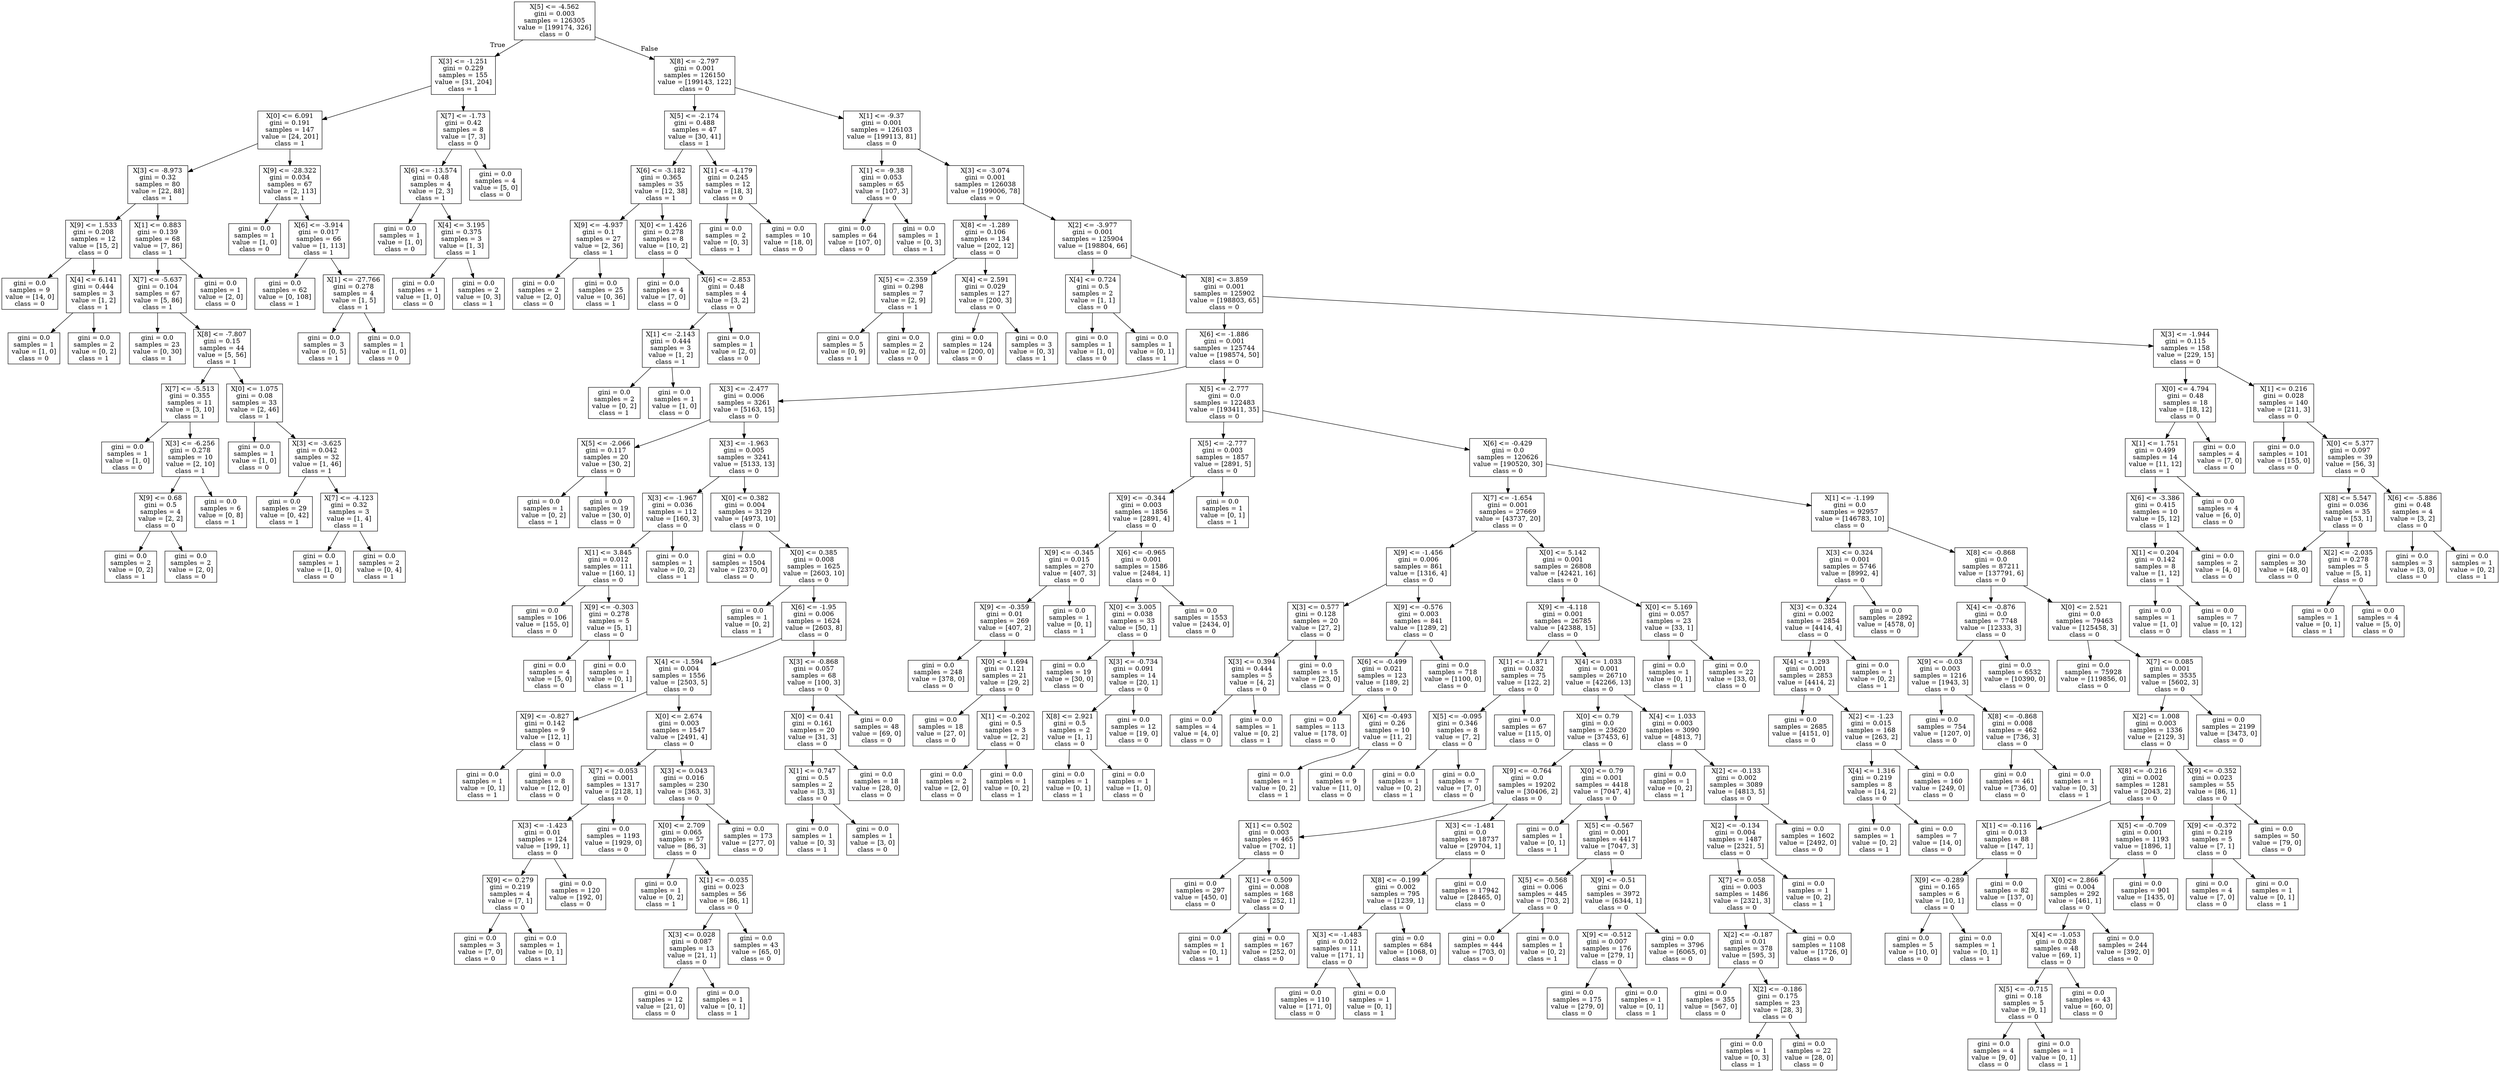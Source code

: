 digraph Tree {
node [shape=box] ;
0 [label="X[5] <= -4.562\ngini = 0.003\nsamples = 126305\nvalue = [199174, 326]\nclass = 0"] ;
1 [label="X[3] <= -1.251\ngini = 0.229\nsamples = 155\nvalue = [31, 204]\nclass = 1"] ;
0 -> 1 [labeldistance=2.5, labelangle=45, headlabel="True"] ;
2 [label="X[0] <= 6.091\ngini = 0.191\nsamples = 147\nvalue = [24, 201]\nclass = 1"] ;
1 -> 2 ;
3 [label="X[3] <= -8.973\ngini = 0.32\nsamples = 80\nvalue = [22, 88]\nclass = 1"] ;
2 -> 3 ;
4 [label="X[9] <= 1.533\ngini = 0.208\nsamples = 12\nvalue = [15, 2]\nclass = 0"] ;
3 -> 4 ;
5 [label="gini = 0.0\nsamples = 9\nvalue = [14, 0]\nclass = 0"] ;
4 -> 5 ;
6 [label="X[4] <= 6.141\ngini = 0.444\nsamples = 3\nvalue = [1, 2]\nclass = 1"] ;
4 -> 6 ;
7 [label="gini = 0.0\nsamples = 1\nvalue = [1, 0]\nclass = 0"] ;
6 -> 7 ;
8 [label="gini = 0.0\nsamples = 2\nvalue = [0, 2]\nclass = 1"] ;
6 -> 8 ;
9 [label="X[1] <= 0.883\ngini = 0.139\nsamples = 68\nvalue = [7, 86]\nclass = 1"] ;
3 -> 9 ;
10 [label="X[7] <= -5.637\ngini = 0.104\nsamples = 67\nvalue = [5, 86]\nclass = 1"] ;
9 -> 10 ;
11 [label="gini = 0.0\nsamples = 23\nvalue = [0, 30]\nclass = 1"] ;
10 -> 11 ;
12 [label="X[8] <= -7.807\ngini = 0.15\nsamples = 44\nvalue = [5, 56]\nclass = 1"] ;
10 -> 12 ;
13 [label="X[7] <= -5.513\ngini = 0.355\nsamples = 11\nvalue = [3, 10]\nclass = 1"] ;
12 -> 13 ;
14 [label="gini = 0.0\nsamples = 1\nvalue = [1, 0]\nclass = 0"] ;
13 -> 14 ;
15 [label="X[3] <= -6.256\ngini = 0.278\nsamples = 10\nvalue = [2, 10]\nclass = 1"] ;
13 -> 15 ;
16 [label="X[9] <= 0.68\ngini = 0.5\nsamples = 4\nvalue = [2, 2]\nclass = 0"] ;
15 -> 16 ;
17 [label="gini = 0.0\nsamples = 2\nvalue = [0, 2]\nclass = 1"] ;
16 -> 17 ;
18 [label="gini = 0.0\nsamples = 2\nvalue = [2, 0]\nclass = 0"] ;
16 -> 18 ;
19 [label="gini = 0.0\nsamples = 6\nvalue = [0, 8]\nclass = 1"] ;
15 -> 19 ;
20 [label="X[0] <= 1.075\ngini = 0.08\nsamples = 33\nvalue = [2, 46]\nclass = 1"] ;
12 -> 20 ;
21 [label="gini = 0.0\nsamples = 1\nvalue = [1, 0]\nclass = 0"] ;
20 -> 21 ;
22 [label="X[3] <= -3.625\ngini = 0.042\nsamples = 32\nvalue = [1, 46]\nclass = 1"] ;
20 -> 22 ;
23 [label="gini = 0.0\nsamples = 29\nvalue = [0, 42]\nclass = 1"] ;
22 -> 23 ;
24 [label="X[7] <= -4.123\ngini = 0.32\nsamples = 3\nvalue = [1, 4]\nclass = 1"] ;
22 -> 24 ;
25 [label="gini = 0.0\nsamples = 1\nvalue = [1, 0]\nclass = 0"] ;
24 -> 25 ;
26 [label="gini = 0.0\nsamples = 2\nvalue = [0, 4]\nclass = 1"] ;
24 -> 26 ;
27 [label="gini = 0.0\nsamples = 1\nvalue = [2, 0]\nclass = 0"] ;
9 -> 27 ;
28 [label="X[9] <= -28.322\ngini = 0.034\nsamples = 67\nvalue = [2, 113]\nclass = 1"] ;
2 -> 28 ;
29 [label="gini = 0.0\nsamples = 1\nvalue = [1, 0]\nclass = 0"] ;
28 -> 29 ;
30 [label="X[6] <= -3.914\ngini = 0.017\nsamples = 66\nvalue = [1, 113]\nclass = 1"] ;
28 -> 30 ;
31 [label="gini = 0.0\nsamples = 62\nvalue = [0, 108]\nclass = 1"] ;
30 -> 31 ;
32 [label="X[1] <= -27.766\ngini = 0.278\nsamples = 4\nvalue = [1, 5]\nclass = 1"] ;
30 -> 32 ;
33 [label="gini = 0.0\nsamples = 3\nvalue = [0, 5]\nclass = 1"] ;
32 -> 33 ;
34 [label="gini = 0.0\nsamples = 1\nvalue = [1, 0]\nclass = 0"] ;
32 -> 34 ;
35 [label="X[7] <= -1.73\ngini = 0.42\nsamples = 8\nvalue = [7, 3]\nclass = 0"] ;
1 -> 35 ;
36 [label="X[6] <= -13.574\ngini = 0.48\nsamples = 4\nvalue = [2, 3]\nclass = 1"] ;
35 -> 36 ;
37 [label="gini = 0.0\nsamples = 1\nvalue = [1, 0]\nclass = 0"] ;
36 -> 37 ;
38 [label="X[4] <= 3.195\ngini = 0.375\nsamples = 3\nvalue = [1, 3]\nclass = 1"] ;
36 -> 38 ;
39 [label="gini = 0.0\nsamples = 1\nvalue = [1, 0]\nclass = 0"] ;
38 -> 39 ;
40 [label="gini = 0.0\nsamples = 2\nvalue = [0, 3]\nclass = 1"] ;
38 -> 40 ;
41 [label="gini = 0.0\nsamples = 4\nvalue = [5, 0]\nclass = 0"] ;
35 -> 41 ;
42 [label="X[8] <= -2.797\ngini = 0.001\nsamples = 126150\nvalue = [199143, 122]\nclass = 0"] ;
0 -> 42 [labeldistance=2.5, labelangle=-45, headlabel="False"] ;
43 [label="X[5] <= -2.174\ngini = 0.488\nsamples = 47\nvalue = [30, 41]\nclass = 1"] ;
42 -> 43 ;
44 [label="X[6] <= -3.182\ngini = 0.365\nsamples = 35\nvalue = [12, 38]\nclass = 1"] ;
43 -> 44 ;
45 [label="X[9] <= -4.937\ngini = 0.1\nsamples = 27\nvalue = [2, 36]\nclass = 1"] ;
44 -> 45 ;
46 [label="gini = 0.0\nsamples = 2\nvalue = [2, 0]\nclass = 0"] ;
45 -> 46 ;
47 [label="gini = 0.0\nsamples = 25\nvalue = [0, 36]\nclass = 1"] ;
45 -> 47 ;
48 [label="X[0] <= 1.426\ngini = 0.278\nsamples = 8\nvalue = [10, 2]\nclass = 0"] ;
44 -> 48 ;
49 [label="gini = 0.0\nsamples = 4\nvalue = [7, 0]\nclass = 0"] ;
48 -> 49 ;
50 [label="X[6] <= -2.853\ngini = 0.48\nsamples = 4\nvalue = [3, 2]\nclass = 0"] ;
48 -> 50 ;
51 [label="X[1] <= -2.143\ngini = 0.444\nsamples = 3\nvalue = [1, 2]\nclass = 1"] ;
50 -> 51 ;
52 [label="gini = 0.0\nsamples = 2\nvalue = [0, 2]\nclass = 1"] ;
51 -> 52 ;
53 [label="gini = 0.0\nsamples = 1\nvalue = [1, 0]\nclass = 0"] ;
51 -> 53 ;
54 [label="gini = 0.0\nsamples = 1\nvalue = [2, 0]\nclass = 0"] ;
50 -> 54 ;
55 [label="X[1] <= -4.179\ngini = 0.245\nsamples = 12\nvalue = [18, 3]\nclass = 0"] ;
43 -> 55 ;
56 [label="gini = 0.0\nsamples = 2\nvalue = [0, 3]\nclass = 1"] ;
55 -> 56 ;
57 [label="gini = 0.0\nsamples = 10\nvalue = [18, 0]\nclass = 0"] ;
55 -> 57 ;
58 [label="X[1] <= -9.37\ngini = 0.001\nsamples = 126103\nvalue = [199113, 81]\nclass = 0"] ;
42 -> 58 ;
59 [label="X[1] <= -9.38\ngini = 0.053\nsamples = 65\nvalue = [107, 3]\nclass = 0"] ;
58 -> 59 ;
60 [label="gini = 0.0\nsamples = 64\nvalue = [107, 0]\nclass = 0"] ;
59 -> 60 ;
61 [label="gini = 0.0\nsamples = 1\nvalue = [0, 3]\nclass = 1"] ;
59 -> 61 ;
62 [label="X[3] <= -3.074\ngini = 0.001\nsamples = 126038\nvalue = [199006, 78]\nclass = 0"] ;
58 -> 62 ;
63 [label="X[8] <= -1.289\ngini = 0.106\nsamples = 134\nvalue = [202, 12]\nclass = 0"] ;
62 -> 63 ;
64 [label="X[5] <= -2.359\ngini = 0.298\nsamples = 7\nvalue = [2, 9]\nclass = 1"] ;
63 -> 64 ;
65 [label="gini = 0.0\nsamples = 5\nvalue = [0, 9]\nclass = 1"] ;
64 -> 65 ;
66 [label="gini = 0.0\nsamples = 2\nvalue = [2, 0]\nclass = 0"] ;
64 -> 66 ;
67 [label="X[4] <= 2.591\ngini = 0.029\nsamples = 127\nvalue = [200, 3]\nclass = 0"] ;
63 -> 67 ;
68 [label="gini = 0.0\nsamples = 124\nvalue = [200, 0]\nclass = 0"] ;
67 -> 68 ;
69 [label="gini = 0.0\nsamples = 3\nvalue = [0, 3]\nclass = 1"] ;
67 -> 69 ;
70 [label="X[2] <= -3.977\ngini = 0.001\nsamples = 125904\nvalue = [198804, 66]\nclass = 0"] ;
62 -> 70 ;
71 [label="X[4] <= 0.724\ngini = 0.5\nsamples = 2\nvalue = [1, 1]\nclass = 0"] ;
70 -> 71 ;
72 [label="gini = 0.0\nsamples = 1\nvalue = [1, 0]\nclass = 0"] ;
71 -> 72 ;
73 [label="gini = 0.0\nsamples = 1\nvalue = [0, 1]\nclass = 1"] ;
71 -> 73 ;
74 [label="X[8] <= 3.859\ngini = 0.001\nsamples = 125902\nvalue = [198803, 65]\nclass = 0"] ;
70 -> 74 ;
75 [label="X[6] <= -1.886\ngini = 0.001\nsamples = 125744\nvalue = [198574, 50]\nclass = 0"] ;
74 -> 75 ;
76 [label="X[3] <= -2.477\ngini = 0.006\nsamples = 3261\nvalue = [5163, 15]\nclass = 0"] ;
75 -> 76 ;
77 [label="X[5] <= -2.066\ngini = 0.117\nsamples = 20\nvalue = [30, 2]\nclass = 0"] ;
76 -> 77 ;
78 [label="gini = 0.0\nsamples = 1\nvalue = [0, 2]\nclass = 1"] ;
77 -> 78 ;
79 [label="gini = 0.0\nsamples = 19\nvalue = [30, 0]\nclass = 0"] ;
77 -> 79 ;
80 [label="X[3] <= -1.963\ngini = 0.005\nsamples = 3241\nvalue = [5133, 13]\nclass = 0"] ;
76 -> 80 ;
81 [label="X[3] <= -1.967\ngini = 0.036\nsamples = 112\nvalue = [160, 3]\nclass = 0"] ;
80 -> 81 ;
82 [label="X[1] <= 3.845\ngini = 0.012\nsamples = 111\nvalue = [160, 1]\nclass = 0"] ;
81 -> 82 ;
83 [label="gini = 0.0\nsamples = 106\nvalue = [155, 0]\nclass = 0"] ;
82 -> 83 ;
84 [label="X[9] <= -0.303\ngini = 0.278\nsamples = 5\nvalue = [5, 1]\nclass = 0"] ;
82 -> 84 ;
85 [label="gini = 0.0\nsamples = 4\nvalue = [5, 0]\nclass = 0"] ;
84 -> 85 ;
86 [label="gini = 0.0\nsamples = 1\nvalue = [0, 1]\nclass = 1"] ;
84 -> 86 ;
87 [label="gini = 0.0\nsamples = 1\nvalue = [0, 2]\nclass = 1"] ;
81 -> 87 ;
88 [label="X[0] <= 0.382\ngini = 0.004\nsamples = 3129\nvalue = [4973, 10]\nclass = 0"] ;
80 -> 88 ;
89 [label="gini = 0.0\nsamples = 1504\nvalue = [2370, 0]\nclass = 0"] ;
88 -> 89 ;
90 [label="X[0] <= 0.385\ngini = 0.008\nsamples = 1625\nvalue = [2603, 10]\nclass = 0"] ;
88 -> 90 ;
91 [label="gini = 0.0\nsamples = 1\nvalue = [0, 2]\nclass = 1"] ;
90 -> 91 ;
92 [label="X[6] <= -1.95\ngini = 0.006\nsamples = 1624\nvalue = [2603, 8]\nclass = 0"] ;
90 -> 92 ;
93 [label="X[4] <= -1.594\ngini = 0.004\nsamples = 1556\nvalue = [2503, 5]\nclass = 0"] ;
92 -> 93 ;
94 [label="X[9] <= -0.827\ngini = 0.142\nsamples = 9\nvalue = [12, 1]\nclass = 0"] ;
93 -> 94 ;
95 [label="gini = 0.0\nsamples = 1\nvalue = [0, 1]\nclass = 1"] ;
94 -> 95 ;
96 [label="gini = 0.0\nsamples = 8\nvalue = [12, 0]\nclass = 0"] ;
94 -> 96 ;
97 [label="X[0] <= 2.674\ngini = 0.003\nsamples = 1547\nvalue = [2491, 4]\nclass = 0"] ;
93 -> 97 ;
98 [label="X[7] <= -0.053\ngini = 0.001\nsamples = 1317\nvalue = [2128, 1]\nclass = 0"] ;
97 -> 98 ;
99 [label="X[3] <= -1.423\ngini = 0.01\nsamples = 124\nvalue = [199, 1]\nclass = 0"] ;
98 -> 99 ;
100 [label="X[9] <= 0.279\ngini = 0.219\nsamples = 4\nvalue = [7, 1]\nclass = 0"] ;
99 -> 100 ;
101 [label="gini = 0.0\nsamples = 3\nvalue = [7, 0]\nclass = 0"] ;
100 -> 101 ;
102 [label="gini = 0.0\nsamples = 1\nvalue = [0, 1]\nclass = 1"] ;
100 -> 102 ;
103 [label="gini = 0.0\nsamples = 120\nvalue = [192, 0]\nclass = 0"] ;
99 -> 103 ;
104 [label="gini = 0.0\nsamples = 1193\nvalue = [1929, 0]\nclass = 0"] ;
98 -> 104 ;
105 [label="X[3] <= 0.043\ngini = 0.016\nsamples = 230\nvalue = [363, 3]\nclass = 0"] ;
97 -> 105 ;
106 [label="X[0] <= 2.709\ngini = 0.065\nsamples = 57\nvalue = [86, 3]\nclass = 0"] ;
105 -> 106 ;
107 [label="gini = 0.0\nsamples = 1\nvalue = [0, 2]\nclass = 1"] ;
106 -> 107 ;
108 [label="X[1] <= -0.035\ngini = 0.023\nsamples = 56\nvalue = [86, 1]\nclass = 0"] ;
106 -> 108 ;
109 [label="X[3] <= 0.028\ngini = 0.087\nsamples = 13\nvalue = [21, 1]\nclass = 0"] ;
108 -> 109 ;
110 [label="gini = 0.0\nsamples = 12\nvalue = [21, 0]\nclass = 0"] ;
109 -> 110 ;
111 [label="gini = 0.0\nsamples = 1\nvalue = [0, 1]\nclass = 1"] ;
109 -> 111 ;
112 [label="gini = 0.0\nsamples = 43\nvalue = [65, 0]\nclass = 0"] ;
108 -> 112 ;
113 [label="gini = 0.0\nsamples = 173\nvalue = [277, 0]\nclass = 0"] ;
105 -> 113 ;
114 [label="X[3] <= -0.868\ngini = 0.057\nsamples = 68\nvalue = [100, 3]\nclass = 0"] ;
92 -> 114 ;
115 [label="X[0] <= 0.41\ngini = 0.161\nsamples = 20\nvalue = [31, 3]\nclass = 0"] ;
114 -> 115 ;
116 [label="X[1] <= 0.747\ngini = 0.5\nsamples = 2\nvalue = [3, 3]\nclass = 0"] ;
115 -> 116 ;
117 [label="gini = 0.0\nsamples = 1\nvalue = [0, 3]\nclass = 1"] ;
116 -> 117 ;
118 [label="gini = 0.0\nsamples = 1\nvalue = [3, 0]\nclass = 0"] ;
116 -> 118 ;
119 [label="gini = 0.0\nsamples = 18\nvalue = [28, 0]\nclass = 0"] ;
115 -> 119 ;
120 [label="gini = 0.0\nsamples = 48\nvalue = [69, 0]\nclass = 0"] ;
114 -> 120 ;
121 [label="X[5] <= -2.777\ngini = 0.0\nsamples = 122483\nvalue = [193411, 35]\nclass = 0"] ;
75 -> 121 ;
122 [label="X[5] <= -2.777\ngini = 0.003\nsamples = 1857\nvalue = [2891, 5]\nclass = 0"] ;
121 -> 122 ;
123 [label="X[9] <= -0.344\ngini = 0.003\nsamples = 1856\nvalue = [2891, 4]\nclass = 0"] ;
122 -> 123 ;
124 [label="X[9] <= -0.345\ngini = 0.015\nsamples = 270\nvalue = [407, 3]\nclass = 0"] ;
123 -> 124 ;
125 [label="X[9] <= -0.359\ngini = 0.01\nsamples = 269\nvalue = [407, 2]\nclass = 0"] ;
124 -> 125 ;
126 [label="gini = 0.0\nsamples = 248\nvalue = [378, 0]\nclass = 0"] ;
125 -> 126 ;
127 [label="X[0] <= 1.694\ngini = 0.121\nsamples = 21\nvalue = [29, 2]\nclass = 0"] ;
125 -> 127 ;
128 [label="gini = 0.0\nsamples = 18\nvalue = [27, 0]\nclass = 0"] ;
127 -> 128 ;
129 [label="X[1] <= -0.202\ngini = 0.5\nsamples = 3\nvalue = [2, 2]\nclass = 0"] ;
127 -> 129 ;
130 [label="gini = 0.0\nsamples = 2\nvalue = [2, 0]\nclass = 0"] ;
129 -> 130 ;
131 [label="gini = 0.0\nsamples = 1\nvalue = [0, 2]\nclass = 1"] ;
129 -> 131 ;
132 [label="gini = 0.0\nsamples = 1\nvalue = [0, 1]\nclass = 1"] ;
124 -> 132 ;
133 [label="X[6] <= -0.965\ngini = 0.001\nsamples = 1586\nvalue = [2484, 1]\nclass = 0"] ;
123 -> 133 ;
134 [label="X[0] <= 3.005\ngini = 0.038\nsamples = 33\nvalue = [50, 1]\nclass = 0"] ;
133 -> 134 ;
135 [label="gini = 0.0\nsamples = 19\nvalue = [30, 0]\nclass = 0"] ;
134 -> 135 ;
136 [label="X[3] <= -0.734\ngini = 0.091\nsamples = 14\nvalue = [20, 1]\nclass = 0"] ;
134 -> 136 ;
137 [label="X[8] <= 2.921\ngini = 0.5\nsamples = 2\nvalue = [1, 1]\nclass = 0"] ;
136 -> 137 ;
138 [label="gini = 0.0\nsamples = 1\nvalue = [0, 1]\nclass = 1"] ;
137 -> 138 ;
139 [label="gini = 0.0\nsamples = 1\nvalue = [1, 0]\nclass = 0"] ;
137 -> 139 ;
140 [label="gini = 0.0\nsamples = 12\nvalue = [19, 0]\nclass = 0"] ;
136 -> 140 ;
141 [label="gini = 0.0\nsamples = 1553\nvalue = [2434, 0]\nclass = 0"] ;
133 -> 141 ;
142 [label="gini = 0.0\nsamples = 1\nvalue = [0, 1]\nclass = 1"] ;
122 -> 142 ;
143 [label="X[6] <= -0.429\ngini = 0.0\nsamples = 120626\nvalue = [190520, 30]\nclass = 0"] ;
121 -> 143 ;
144 [label="X[7] <= -1.654\ngini = 0.001\nsamples = 27669\nvalue = [43737, 20]\nclass = 0"] ;
143 -> 144 ;
145 [label="X[9] <= -1.456\ngini = 0.006\nsamples = 861\nvalue = [1316, 4]\nclass = 0"] ;
144 -> 145 ;
146 [label="X[3] <= 0.577\ngini = 0.128\nsamples = 20\nvalue = [27, 2]\nclass = 0"] ;
145 -> 146 ;
147 [label="X[3] <= 0.394\ngini = 0.444\nsamples = 5\nvalue = [4, 2]\nclass = 0"] ;
146 -> 147 ;
148 [label="gini = 0.0\nsamples = 4\nvalue = [4, 0]\nclass = 0"] ;
147 -> 148 ;
149 [label="gini = 0.0\nsamples = 1\nvalue = [0, 2]\nclass = 1"] ;
147 -> 149 ;
150 [label="gini = 0.0\nsamples = 15\nvalue = [23, 0]\nclass = 0"] ;
146 -> 150 ;
151 [label="X[9] <= -0.576\ngini = 0.003\nsamples = 841\nvalue = [1289, 2]\nclass = 0"] ;
145 -> 151 ;
152 [label="X[6] <= -0.499\ngini = 0.021\nsamples = 123\nvalue = [189, 2]\nclass = 0"] ;
151 -> 152 ;
153 [label="gini = 0.0\nsamples = 113\nvalue = [178, 0]\nclass = 0"] ;
152 -> 153 ;
154 [label="X[6] <= -0.493\ngini = 0.26\nsamples = 10\nvalue = [11, 2]\nclass = 0"] ;
152 -> 154 ;
155 [label="gini = 0.0\nsamples = 1\nvalue = [0, 2]\nclass = 1"] ;
154 -> 155 ;
156 [label="gini = 0.0\nsamples = 9\nvalue = [11, 0]\nclass = 0"] ;
154 -> 156 ;
157 [label="gini = 0.0\nsamples = 718\nvalue = [1100, 0]\nclass = 0"] ;
151 -> 157 ;
158 [label="X[0] <= 5.142\ngini = 0.001\nsamples = 26808\nvalue = [42421, 16]\nclass = 0"] ;
144 -> 158 ;
159 [label="X[9] <= -4.118\ngini = 0.001\nsamples = 26785\nvalue = [42388, 15]\nclass = 0"] ;
158 -> 159 ;
160 [label="X[1] <= -1.871\ngini = 0.032\nsamples = 75\nvalue = [122, 2]\nclass = 0"] ;
159 -> 160 ;
161 [label="X[5] <= -0.095\ngini = 0.346\nsamples = 8\nvalue = [7, 2]\nclass = 0"] ;
160 -> 161 ;
162 [label="gini = 0.0\nsamples = 1\nvalue = [0, 2]\nclass = 1"] ;
161 -> 162 ;
163 [label="gini = 0.0\nsamples = 7\nvalue = [7, 0]\nclass = 0"] ;
161 -> 163 ;
164 [label="gini = 0.0\nsamples = 67\nvalue = [115, 0]\nclass = 0"] ;
160 -> 164 ;
165 [label="X[4] <= 1.033\ngini = 0.001\nsamples = 26710\nvalue = [42266, 13]\nclass = 0"] ;
159 -> 165 ;
166 [label="X[0] <= 0.79\ngini = 0.0\nsamples = 23620\nvalue = [37453, 6]\nclass = 0"] ;
165 -> 166 ;
167 [label="X[9] <= -0.764\ngini = 0.0\nsamples = 19202\nvalue = [30406, 2]\nclass = 0"] ;
166 -> 167 ;
168 [label="X[1] <= 0.502\ngini = 0.003\nsamples = 465\nvalue = [702, 1]\nclass = 0"] ;
167 -> 168 ;
169 [label="gini = 0.0\nsamples = 297\nvalue = [450, 0]\nclass = 0"] ;
168 -> 169 ;
170 [label="X[1] <= 0.509\ngini = 0.008\nsamples = 168\nvalue = [252, 1]\nclass = 0"] ;
168 -> 170 ;
171 [label="gini = 0.0\nsamples = 1\nvalue = [0, 1]\nclass = 1"] ;
170 -> 171 ;
172 [label="gini = 0.0\nsamples = 167\nvalue = [252, 0]\nclass = 0"] ;
170 -> 172 ;
173 [label="X[3] <= -1.481\ngini = 0.0\nsamples = 18737\nvalue = [29704, 1]\nclass = 0"] ;
167 -> 173 ;
174 [label="X[8] <= -0.199\ngini = 0.002\nsamples = 795\nvalue = [1239, 1]\nclass = 0"] ;
173 -> 174 ;
175 [label="X[3] <= -1.483\ngini = 0.012\nsamples = 111\nvalue = [171, 1]\nclass = 0"] ;
174 -> 175 ;
176 [label="gini = 0.0\nsamples = 110\nvalue = [171, 0]\nclass = 0"] ;
175 -> 176 ;
177 [label="gini = 0.0\nsamples = 1\nvalue = [0, 1]\nclass = 1"] ;
175 -> 177 ;
178 [label="gini = 0.0\nsamples = 684\nvalue = [1068, 0]\nclass = 0"] ;
174 -> 178 ;
179 [label="gini = 0.0\nsamples = 17942\nvalue = [28465, 0]\nclass = 0"] ;
173 -> 179 ;
180 [label="X[0] <= 0.79\ngini = 0.001\nsamples = 4418\nvalue = [7047, 4]\nclass = 0"] ;
166 -> 180 ;
181 [label="gini = 0.0\nsamples = 1\nvalue = [0, 1]\nclass = 1"] ;
180 -> 181 ;
182 [label="X[5] <= -0.567\ngini = 0.001\nsamples = 4417\nvalue = [7047, 3]\nclass = 0"] ;
180 -> 182 ;
183 [label="X[5] <= -0.568\ngini = 0.006\nsamples = 445\nvalue = [703, 2]\nclass = 0"] ;
182 -> 183 ;
184 [label="gini = 0.0\nsamples = 444\nvalue = [703, 0]\nclass = 0"] ;
183 -> 184 ;
185 [label="gini = 0.0\nsamples = 1\nvalue = [0, 2]\nclass = 1"] ;
183 -> 185 ;
186 [label="X[9] <= -0.51\ngini = 0.0\nsamples = 3972\nvalue = [6344, 1]\nclass = 0"] ;
182 -> 186 ;
187 [label="X[9] <= -0.512\ngini = 0.007\nsamples = 176\nvalue = [279, 1]\nclass = 0"] ;
186 -> 187 ;
188 [label="gini = 0.0\nsamples = 175\nvalue = [279, 0]\nclass = 0"] ;
187 -> 188 ;
189 [label="gini = 0.0\nsamples = 1\nvalue = [0, 1]\nclass = 1"] ;
187 -> 189 ;
190 [label="gini = 0.0\nsamples = 3796\nvalue = [6065, 0]\nclass = 0"] ;
186 -> 190 ;
191 [label="X[4] <= 1.033\ngini = 0.003\nsamples = 3090\nvalue = [4813, 7]\nclass = 0"] ;
165 -> 191 ;
192 [label="gini = 0.0\nsamples = 1\nvalue = [0, 2]\nclass = 1"] ;
191 -> 192 ;
193 [label="X[2] <= -0.133\ngini = 0.002\nsamples = 3089\nvalue = [4813, 5]\nclass = 0"] ;
191 -> 193 ;
194 [label="X[2] <= -0.134\ngini = 0.004\nsamples = 1487\nvalue = [2321, 5]\nclass = 0"] ;
193 -> 194 ;
195 [label="X[7] <= 0.058\ngini = 0.003\nsamples = 1486\nvalue = [2321, 3]\nclass = 0"] ;
194 -> 195 ;
196 [label="X[2] <= -0.187\ngini = 0.01\nsamples = 378\nvalue = [595, 3]\nclass = 0"] ;
195 -> 196 ;
197 [label="gini = 0.0\nsamples = 355\nvalue = [567, 0]\nclass = 0"] ;
196 -> 197 ;
198 [label="X[2] <= -0.186\ngini = 0.175\nsamples = 23\nvalue = [28, 3]\nclass = 0"] ;
196 -> 198 ;
199 [label="gini = 0.0\nsamples = 1\nvalue = [0, 3]\nclass = 1"] ;
198 -> 199 ;
200 [label="gini = 0.0\nsamples = 22\nvalue = [28, 0]\nclass = 0"] ;
198 -> 200 ;
201 [label="gini = 0.0\nsamples = 1108\nvalue = [1726, 0]\nclass = 0"] ;
195 -> 201 ;
202 [label="gini = 0.0\nsamples = 1\nvalue = [0, 2]\nclass = 1"] ;
194 -> 202 ;
203 [label="gini = 0.0\nsamples = 1602\nvalue = [2492, 0]\nclass = 0"] ;
193 -> 203 ;
204 [label="X[0] <= 5.169\ngini = 0.057\nsamples = 23\nvalue = [33, 1]\nclass = 0"] ;
158 -> 204 ;
205 [label="gini = 0.0\nsamples = 1\nvalue = [0, 1]\nclass = 1"] ;
204 -> 205 ;
206 [label="gini = 0.0\nsamples = 22\nvalue = [33, 0]\nclass = 0"] ;
204 -> 206 ;
207 [label="X[1] <= -1.199\ngini = 0.0\nsamples = 92957\nvalue = [146783, 10]\nclass = 0"] ;
143 -> 207 ;
208 [label="X[3] <= 0.324\ngini = 0.001\nsamples = 5746\nvalue = [8992, 4]\nclass = 0"] ;
207 -> 208 ;
209 [label="X[3] <= 0.324\ngini = 0.002\nsamples = 2854\nvalue = [4414, 4]\nclass = 0"] ;
208 -> 209 ;
210 [label="X[4] <= 1.293\ngini = 0.001\nsamples = 2853\nvalue = [4414, 2]\nclass = 0"] ;
209 -> 210 ;
211 [label="gini = 0.0\nsamples = 2685\nvalue = [4151, 0]\nclass = 0"] ;
210 -> 211 ;
212 [label="X[2] <= -1.23\ngini = 0.015\nsamples = 168\nvalue = [263, 2]\nclass = 0"] ;
210 -> 212 ;
213 [label="X[4] <= 1.316\ngini = 0.219\nsamples = 8\nvalue = [14, 2]\nclass = 0"] ;
212 -> 213 ;
214 [label="gini = 0.0\nsamples = 1\nvalue = [0, 2]\nclass = 1"] ;
213 -> 214 ;
215 [label="gini = 0.0\nsamples = 7\nvalue = [14, 0]\nclass = 0"] ;
213 -> 215 ;
216 [label="gini = 0.0\nsamples = 160\nvalue = [249, 0]\nclass = 0"] ;
212 -> 216 ;
217 [label="gini = 0.0\nsamples = 1\nvalue = [0, 2]\nclass = 1"] ;
209 -> 217 ;
218 [label="gini = 0.0\nsamples = 2892\nvalue = [4578, 0]\nclass = 0"] ;
208 -> 218 ;
219 [label="X[8] <= -0.868\ngini = 0.0\nsamples = 87211\nvalue = [137791, 6]\nclass = 0"] ;
207 -> 219 ;
220 [label="X[4] <= -0.876\ngini = 0.0\nsamples = 7748\nvalue = [12333, 3]\nclass = 0"] ;
219 -> 220 ;
221 [label="X[9] <= -0.03\ngini = 0.003\nsamples = 1216\nvalue = [1943, 3]\nclass = 0"] ;
220 -> 221 ;
222 [label="gini = 0.0\nsamples = 754\nvalue = [1207, 0]\nclass = 0"] ;
221 -> 222 ;
223 [label="X[8] <= -0.868\ngini = 0.008\nsamples = 462\nvalue = [736, 3]\nclass = 0"] ;
221 -> 223 ;
224 [label="gini = 0.0\nsamples = 461\nvalue = [736, 0]\nclass = 0"] ;
223 -> 224 ;
225 [label="gini = 0.0\nsamples = 1\nvalue = [0, 3]\nclass = 1"] ;
223 -> 225 ;
226 [label="gini = 0.0\nsamples = 6532\nvalue = [10390, 0]\nclass = 0"] ;
220 -> 226 ;
227 [label="X[0] <= 2.521\ngini = 0.0\nsamples = 79463\nvalue = [125458, 3]\nclass = 0"] ;
219 -> 227 ;
228 [label="gini = 0.0\nsamples = 75928\nvalue = [119856, 0]\nclass = 0"] ;
227 -> 228 ;
229 [label="X[7] <= 0.085\ngini = 0.001\nsamples = 3535\nvalue = [5602, 3]\nclass = 0"] ;
227 -> 229 ;
230 [label="X[2] <= 1.008\ngini = 0.003\nsamples = 1336\nvalue = [2129, 3]\nclass = 0"] ;
229 -> 230 ;
231 [label="X[8] <= -0.216\ngini = 0.002\nsamples = 1281\nvalue = [2043, 2]\nclass = 0"] ;
230 -> 231 ;
232 [label="X[1] <= -0.116\ngini = 0.013\nsamples = 88\nvalue = [147, 1]\nclass = 0"] ;
231 -> 232 ;
233 [label="X[9] <= -0.289\ngini = 0.165\nsamples = 6\nvalue = [10, 1]\nclass = 0"] ;
232 -> 233 ;
234 [label="gini = 0.0\nsamples = 5\nvalue = [10, 0]\nclass = 0"] ;
233 -> 234 ;
235 [label="gini = 0.0\nsamples = 1\nvalue = [0, 1]\nclass = 1"] ;
233 -> 235 ;
236 [label="gini = 0.0\nsamples = 82\nvalue = [137, 0]\nclass = 0"] ;
232 -> 236 ;
237 [label="X[5] <= -0.709\ngini = 0.001\nsamples = 1193\nvalue = [1896, 1]\nclass = 0"] ;
231 -> 237 ;
238 [label="X[0] <= 2.866\ngini = 0.004\nsamples = 292\nvalue = [461, 1]\nclass = 0"] ;
237 -> 238 ;
239 [label="X[4] <= -1.053\ngini = 0.028\nsamples = 48\nvalue = [69, 1]\nclass = 0"] ;
238 -> 239 ;
240 [label="X[5] <= -0.715\ngini = 0.18\nsamples = 5\nvalue = [9, 1]\nclass = 0"] ;
239 -> 240 ;
241 [label="gini = 0.0\nsamples = 4\nvalue = [9, 0]\nclass = 0"] ;
240 -> 241 ;
242 [label="gini = 0.0\nsamples = 1\nvalue = [0, 1]\nclass = 1"] ;
240 -> 242 ;
243 [label="gini = 0.0\nsamples = 43\nvalue = [60, 0]\nclass = 0"] ;
239 -> 243 ;
244 [label="gini = 0.0\nsamples = 244\nvalue = [392, 0]\nclass = 0"] ;
238 -> 244 ;
245 [label="gini = 0.0\nsamples = 901\nvalue = [1435, 0]\nclass = 0"] ;
237 -> 245 ;
246 [label="X[9] <= -0.352\ngini = 0.023\nsamples = 55\nvalue = [86, 1]\nclass = 0"] ;
230 -> 246 ;
247 [label="X[9] <= -0.372\ngini = 0.219\nsamples = 5\nvalue = [7, 1]\nclass = 0"] ;
246 -> 247 ;
248 [label="gini = 0.0\nsamples = 4\nvalue = [7, 0]\nclass = 0"] ;
247 -> 248 ;
249 [label="gini = 0.0\nsamples = 1\nvalue = [0, 1]\nclass = 1"] ;
247 -> 249 ;
250 [label="gini = 0.0\nsamples = 50\nvalue = [79, 0]\nclass = 0"] ;
246 -> 250 ;
251 [label="gini = 0.0\nsamples = 2199\nvalue = [3473, 0]\nclass = 0"] ;
229 -> 251 ;
252 [label="X[3] <= -1.944\ngini = 0.115\nsamples = 158\nvalue = [229, 15]\nclass = 0"] ;
74 -> 252 ;
253 [label="X[0] <= 4.794\ngini = 0.48\nsamples = 18\nvalue = [18, 12]\nclass = 0"] ;
252 -> 253 ;
254 [label="X[1] <= 1.751\ngini = 0.499\nsamples = 14\nvalue = [11, 12]\nclass = 1"] ;
253 -> 254 ;
255 [label="X[6] <= -3.386\ngini = 0.415\nsamples = 10\nvalue = [5, 12]\nclass = 1"] ;
254 -> 255 ;
256 [label="X[1] <= 0.204\ngini = 0.142\nsamples = 8\nvalue = [1, 12]\nclass = 1"] ;
255 -> 256 ;
257 [label="gini = 0.0\nsamples = 1\nvalue = [1, 0]\nclass = 0"] ;
256 -> 257 ;
258 [label="gini = 0.0\nsamples = 7\nvalue = [0, 12]\nclass = 1"] ;
256 -> 258 ;
259 [label="gini = 0.0\nsamples = 2\nvalue = [4, 0]\nclass = 0"] ;
255 -> 259 ;
260 [label="gini = 0.0\nsamples = 4\nvalue = [6, 0]\nclass = 0"] ;
254 -> 260 ;
261 [label="gini = 0.0\nsamples = 4\nvalue = [7, 0]\nclass = 0"] ;
253 -> 261 ;
262 [label="X[1] <= 0.216\ngini = 0.028\nsamples = 140\nvalue = [211, 3]\nclass = 0"] ;
252 -> 262 ;
263 [label="gini = 0.0\nsamples = 101\nvalue = [155, 0]\nclass = 0"] ;
262 -> 263 ;
264 [label="X[0] <= 5.377\ngini = 0.097\nsamples = 39\nvalue = [56, 3]\nclass = 0"] ;
262 -> 264 ;
265 [label="X[8] <= 5.547\ngini = 0.036\nsamples = 35\nvalue = [53, 1]\nclass = 0"] ;
264 -> 265 ;
266 [label="gini = 0.0\nsamples = 30\nvalue = [48, 0]\nclass = 0"] ;
265 -> 266 ;
267 [label="X[2] <= -2.035\ngini = 0.278\nsamples = 5\nvalue = [5, 1]\nclass = 0"] ;
265 -> 267 ;
268 [label="gini = 0.0\nsamples = 1\nvalue = [0, 1]\nclass = 1"] ;
267 -> 268 ;
269 [label="gini = 0.0\nsamples = 4\nvalue = [5, 0]\nclass = 0"] ;
267 -> 269 ;
270 [label="X[6] <= -5.886\ngini = 0.48\nsamples = 4\nvalue = [3, 2]\nclass = 0"] ;
264 -> 270 ;
271 [label="gini = 0.0\nsamples = 3\nvalue = [3, 0]\nclass = 0"] ;
270 -> 271 ;
272 [label="gini = 0.0\nsamples = 1\nvalue = [0, 2]\nclass = 1"] ;
270 -> 272 ;
}